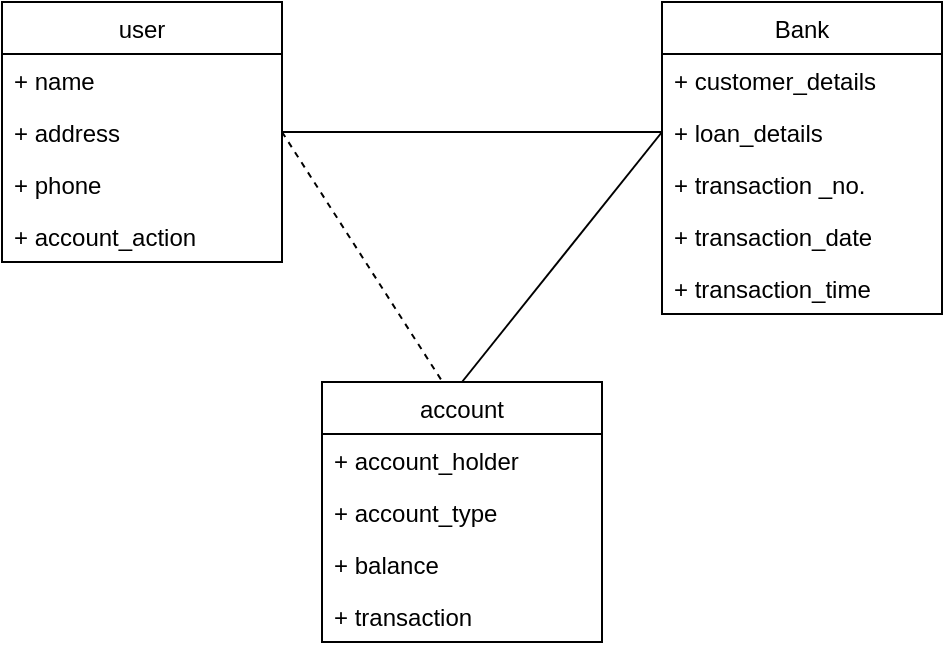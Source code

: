 <mxfile>
    <diagram id="58_1Vmdj2unuSvCsXoMn" name="Page-1">
        <mxGraphModel dx="624" dy="421" grid="1" gridSize="10" guides="1" tooltips="1" connect="1" arrows="1" fold="1" page="1" pageScale="1" pageWidth="850" pageHeight="1100" math="0" shadow="0">
            <root>
                <mxCell id="0"/>
                <mxCell id="1" parent="0"/>
                <mxCell id="13" value="user" style="swimlane;fontStyle=0;childLayout=stackLayout;horizontal=1;startSize=26;fillColor=none;horizontalStack=0;resizeParent=1;resizeParentMax=0;resizeLast=0;collapsible=1;marginBottom=0;" vertex="1" parent="1">
                    <mxGeometry x="80" y="200" width="140" height="130" as="geometry"/>
                </mxCell>
                <mxCell id="14" value="+ name" style="text;strokeColor=none;fillColor=none;align=left;verticalAlign=top;spacingLeft=4;spacingRight=4;overflow=hidden;rotatable=0;points=[[0,0.5],[1,0.5]];portConstraint=eastwest;" vertex="1" parent="13">
                    <mxGeometry y="26" width="140" height="26" as="geometry"/>
                </mxCell>
                <mxCell id="15" value="+ address" style="text;strokeColor=none;fillColor=none;align=left;verticalAlign=top;spacingLeft=4;spacingRight=4;overflow=hidden;rotatable=0;points=[[0,0.5],[1,0.5]];portConstraint=eastwest;" vertex="1" parent="13">
                    <mxGeometry y="52" width="140" height="26" as="geometry"/>
                </mxCell>
                <mxCell id="16" value="+ phone" style="text;strokeColor=none;fillColor=none;align=left;verticalAlign=top;spacingLeft=4;spacingRight=4;overflow=hidden;rotatable=0;points=[[0,0.5],[1,0.5]];portConstraint=eastwest;" vertex="1" parent="13">
                    <mxGeometry y="78" width="140" height="26" as="geometry"/>
                </mxCell>
                <mxCell id="17" value="+ account_action" style="text;strokeColor=none;fillColor=none;align=left;verticalAlign=top;spacingLeft=4;spacingRight=4;overflow=hidden;rotatable=0;points=[[0,0.5],[1,0.5]];portConstraint=eastwest;" vertex="1" parent="13">
                    <mxGeometry y="104" width="140" height="26" as="geometry"/>
                </mxCell>
                <mxCell id="18" value="account" style="swimlane;fontStyle=0;childLayout=stackLayout;horizontal=1;startSize=26;fillColor=none;horizontalStack=0;resizeParent=1;resizeParentMax=0;resizeLast=0;collapsible=1;marginBottom=0;" vertex="1" parent="1">
                    <mxGeometry x="240" y="390" width="140" height="130" as="geometry"/>
                </mxCell>
                <mxCell id="19" value="+ account_holder" style="text;strokeColor=none;fillColor=none;align=left;verticalAlign=top;spacingLeft=4;spacingRight=4;overflow=hidden;rotatable=0;points=[[0,0.5],[1,0.5]];portConstraint=eastwest;" vertex="1" parent="18">
                    <mxGeometry y="26" width="140" height="26" as="geometry"/>
                </mxCell>
                <mxCell id="20" value="+ account_type" style="text;strokeColor=none;fillColor=none;align=left;verticalAlign=top;spacingLeft=4;spacingRight=4;overflow=hidden;rotatable=0;points=[[0,0.5],[1,0.5]];portConstraint=eastwest;" vertex="1" parent="18">
                    <mxGeometry y="52" width="140" height="26" as="geometry"/>
                </mxCell>
                <mxCell id="21" value="+ balance" style="text;strokeColor=none;fillColor=none;align=left;verticalAlign=top;spacingLeft=4;spacingRight=4;overflow=hidden;rotatable=0;points=[[0,0.5],[1,0.5]];portConstraint=eastwest;" vertex="1" parent="18">
                    <mxGeometry y="78" width="140" height="26" as="geometry"/>
                </mxCell>
                <mxCell id="22" value="+ transaction" style="text;strokeColor=none;fillColor=none;align=left;verticalAlign=top;spacingLeft=4;spacingRight=4;overflow=hidden;rotatable=0;points=[[0,0.5],[1,0.5]];portConstraint=eastwest;" vertex="1" parent="18">
                    <mxGeometry y="104" width="140" height="26" as="geometry"/>
                </mxCell>
                <mxCell id="29" style="edgeStyle=none;html=1;entryX=0.5;entryY=0;entryDx=0;entryDy=0;endArrow=none;endFill=0;exitX=0;exitY=0.5;exitDx=0;exitDy=0;" edge="1" parent="1" source="25" target="18">
                    <mxGeometry relative="1" as="geometry"/>
                </mxCell>
                <mxCell id="23" value="Bank" style="swimlane;fontStyle=0;childLayout=stackLayout;horizontal=1;startSize=26;fillColor=none;horizontalStack=0;resizeParent=1;resizeParentMax=0;resizeLast=0;collapsible=1;marginBottom=0;" vertex="1" parent="1">
                    <mxGeometry x="410" y="200" width="140" height="156" as="geometry"/>
                </mxCell>
                <mxCell id="24" value="+ customer_details" style="text;strokeColor=none;fillColor=none;align=left;verticalAlign=top;spacingLeft=4;spacingRight=4;overflow=hidden;rotatable=0;points=[[0,0.5],[1,0.5]];portConstraint=eastwest;" vertex="1" parent="23">
                    <mxGeometry y="26" width="140" height="26" as="geometry"/>
                </mxCell>
                <mxCell id="25" value="+ loan_details" style="text;strokeColor=none;fillColor=none;align=left;verticalAlign=top;spacingLeft=4;spacingRight=4;overflow=hidden;rotatable=0;points=[[0,0.5],[1,0.5]];portConstraint=eastwest;" vertex="1" parent="23">
                    <mxGeometry y="52" width="140" height="26" as="geometry"/>
                </mxCell>
                <mxCell id="26" value="+ transaction _no." style="text;strokeColor=none;fillColor=none;align=left;verticalAlign=top;spacingLeft=4;spacingRight=4;overflow=hidden;rotatable=0;points=[[0,0.5],[1,0.5]];portConstraint=eastwest;" vertex="1" parent="23">
                    <mxGeometry y="78" width="140" height="26" as="geometry"/>
                </mxCell>
                <mxCell id="27" value="+ transaction_date" style="text;strokeColor=none;fillColor=none;align=left;verticalAlign=top;spacingLeft=4;spacingRight=4;overflow=hidden;rotatable=0;points=[[0,0.5],[1,0.5]];portConstraint=eastwest;" vertex="1" parent="23">
                    <mxGeometry y="104" width="140" height="26" as="geometry"/>
                </mxCell>
                <mxCell id="28" value="+ transaction_time" style="text;strokeColor=none;fillColor=none;align=left;verticalAlign=top;spacingLeft=4;spacingRight=4;overflow=hidden;rotatable=0;points=[[0,0.5],[1,0.5]];portConstraint=eastwest;" vertex="1" parent="23">
                    <mxGeometry y="130" width="140" height="26" as="geometry"/>
                </mxCell>
                <mxCell id="31" style="edgeStyle=none;html=1;exitX=1;exitY=0.5;exitDx=0;exitDy=0;endArrow=none;endFill=0;entryX=0.433;entryY=0.004;entryDx=0;entryDy=0;entryPerimeter=0;dashed=1;" edge="1" parent="1" source="15" target="18">
                    <mxGeometry relative="1" as="geometry">
                        <mxPoint x="300" y="380" as="targetPoint"/>
                    </mxGeometry>
                </mxCell>
                <mxCell id="33" style="edgeStyle=none;html=1;entryX=0;entryY=0.5;entryDx=0;entryDy=0;endArrow=none;endFill=0;" edge="1" parent="1" source="15" target="25">
                    <mxGeometry relative="1" as="geometry"/>
                </mxCell>
            </root>
        </mxGraphModel>
    </diagram>
</mxfile>